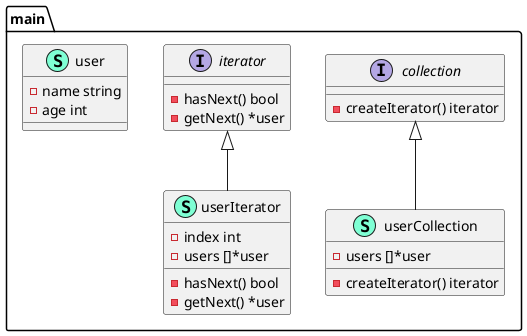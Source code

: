 @startuml
namespace main {
    interface collection  {
        - createIterator() iterator

    }
    interface iterator  {
        - hasNext() bool
        - getNext() *user

    }
    class user << (S,Aquamarine) >> {
        - name string
        - age int

    }
    class userCollection << (S,Aquamarine) >> {
        - users []*user

        - createIterator() iterator

    }
    class userIterator << (S,Aquamarine) >> {
        - index int
        - users []*user

        - hasNext() bool
        - getNext() *user

    }
}

"main.collection" <|-- "main.userCollection"
"main.iterator" <|-- "main.userIterator"

@enduml
